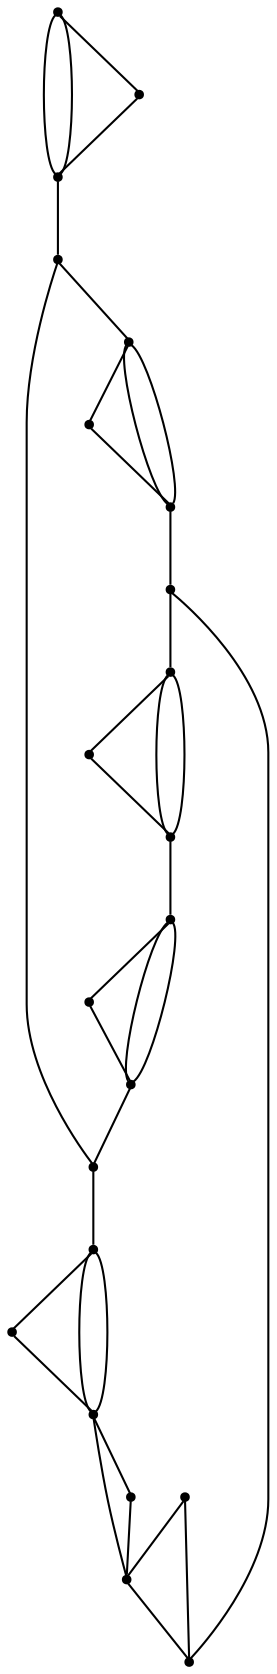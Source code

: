 graph {
  node [shape=point,comment="{\"directed\":false,\"doi\":\"10.4230/LIPIcs.GD.2024.12\",\"figure\":\"5 (2)\"}"]

  v0 [pos="1924.0382225262538,826.1794288131985"]
  v1 [pos="1857.3531891385853,826.1794288131983"]
  v2 [pos="1790.6681557509164,826.1794288131983"]
  v3 [pos="1657.298088975579,826.1794288131983"]
  v4 [pos="1523.9280222002415,826.1794288131985"]
  v5 [pos="1457.2429888125728,826.1794288131983"]
  v6 [pos="1390.5579554249039,826.1794288131983"]
  v7 [pos="1257.1878886495665,826.1794288131985"]
  v8 [pos="1190.5028552618978,826.1794288131985"]
  v9 [pos="1023.7903035906278,826.1794288131983"]
  v10 [pos="1057.1328202844622,826.1794288131985"]
  v11 [pos="990.4477868967934,826.1794288131985"]
  v12 [pos="823.7352034276215,826.1794288131983"]
  v13 [pos="857.077720121456,826.1794288131983"]
  v14 [pos="790.3926867337872,826.1794288131985"]
  v15 [pos="657.0226199584497,826.1794288131983"]
  v16 [pos="1723.9831223632477,826.1794288131985"]
  v17 [pos="1590.6130555879101,826.1794288131983"]
  v18 [pos="1323.8729220372352,826.1794288131985"]
  v19 [pos="1123.8179490658363,826.1794288131985"]
  v20 [pos="923.7627535091247,826.1794288131983"]
  v21 [pos="723.7076533461185,826.1794288131983"]

  v0 -- v2 [id="-1",pos="1924.0382225262538,826.1794288131985 1924.0382543241558,842.8466890916798 1915.702625150697,851.1803192309204 1903.1991813905092,855.3471343005408 1890.6957376303214,859.5139493701612 1874.0244792834042,859.5139493701612 1857.353220936487,859.5139493701612 1840.6819625895698,859.5139493701612 1824.0107042426525,859.5139493701612 1811.5072604824647,855.3471343005408 1799.003816722277,851.1803192309204 1790.6681875488182,842.8466890916798 1790.6681557509164,826.1794288131983"]
  v12 -- v13 [id="-3",pos="823.7352034276215,826.1794288131983 857.077720121456,826.1794288131983 857.077720121456,826.1794288131983 857.077720121456,826.1794288131983"]
  v13 -- v20 [id="-4",pos="857.077720121456,826.1794288131983 923.7627535091247,826.1794288131983 923.7627535091247,826.1794288131983 923.7627535091247,826.1794288131983"]
  v20 -- v11 [id="-5",pos="923.7627535091247,826.1794288131983 990.4477868967934,826.1794288131985 990.4477868967934,826.1794288131985 990.4477868967934,826.1794288131985"]
  v11 -- v9 [id="-6",pos="990.4477868967934,826.1794288131985 1023.7903035906278,826.1794288131983 1023.7903035906278,826.1794288131983 1023.7903035906278,826.1794288131983"]
  v9 -- v10 [id="-7",pos="1023.7903035906278,826.1794288131983 1057.1328202844622,826.1794288131985 1057.1328202844622,826.1794288131985 1057.1328202844622,826.1794288131985"]
  v10 -- v19 [id="-8",pos="1057.1328202844622,826.1794288131985 1123.8179490658363,826.1794288131985 1123.8179490658363,826.1794288131985 1123.8179490658363,826.1794288131985"]
  v19 -- v8 [id="-9",pos="1123.8179490658363,826.1794288131985 1190.5028552618978,826.1794288131985 1190.5028552618978,826.1794288131985 1190.5028552618978,826.1794288131985"]
  v8 -- v7 [id="-10",pos="1190.5028552618978,826.1794288131985 1257.1878886495665,826.1794288131985 1257.1878886495665,826.1794288131985 1257.1878886495665,826.1794288131985"]
  v7 -- v18 [id="-11",pos="1257.1878886495665,826.1794288131985 1323.8729220372352,826.1794288131985 1323.8729220372352,826.1794288131985 1323.8729220372352,826.1794288131985"]
  v18 -- v6 [id="-12",pos="1323.8729220372352,826.1794288131985 1390.5579554249039,826.1794288131983 1390.5579554249039,826.1794288131983 1390.5579554249039,826.1794288131983"]
  v6 -- v5 [id="-13",pos="1390.5579554249039,826.1794288131983 1457.2429888125728,826.1794288131983 1457.2429888125728,826.1794288131983 1457.2429888125728,826.1794288131983"]
  v5 -- v4 [id="-14",pos="1457.2429888125728,826.1794288131983 1523.9280222002415,826.1794288131985 1523.9280222002415,826.1794288131985 1523.9280222002415,826.1794288131985"]
  v4 -- v17 [id="-15",pos="1523.9280222002415,826.1794288131985 1590.6130555879101,826.1794288131983 1590.6130555879101,826.1794288131983 1590.6130555879101,826.1794288131983"]
  v17 -- v3 [id="-16",pos="1590.6130555879101,826.1794288131983 1657.298088975579,826.1794288131983 1657.298088975579,826.1794288131983 1657.298088975579,826.1794288131983"]
  v3 -- v16 [id="-17",pos="1657.298088975579,826.1794288131983 1723.9831223632477,826.1794288131985 1723.9831223632477,826.1794288131985 1723.9831223632477,826.1794288131985"]
  v16 -- v2 [id="-18",pos="1723.9831223632477,826.1794288131985 1790.6681557509164,826.1794288131983 1790.6681557509164,826.1794288131983 1790.6681557509164,826.1794288131983"]
  v2 -- v1 [id="-19",pos="1790.6681557509164,826.1794288131983 1857.3531891385853,826.1794288131983 1857.3531891385853,826.1794288131983 1857.3531891385853,826.1794288131983"]
  v1 -- v0 [id="-20",pos="1857.3531891385853,826.1794288131983 1924.0382225262538,826.1794288131985 1924.0382225262538,826.1794288131985 1924.0382225262538,826.1794288131985"]
  v15 -- v14 [id="-22",pos="657.0226199584497,826.1794288131983 657.0226199584497,842.8466890916798 665.3582491319083,851.1803192309204 677.8616928920961,855.3471343005408 690.365136652284,859.5139493701612 707.0363949992012,859.5139493701612 723.7076533461185,859.5139493701612 740.3789116930357,859.5139493701612 757.0501700399528,859.5139493701612 769.5536138001407,855.3471343005408 782.0570575603285,851.1803192309204 790.3926867337872,842.8466890916798 790.3926867337872,826.1794288131985"]
  v15 -- v14 [id="-23",pos="657.0226199584497,826.1794288131983 657.0226199584497,809.512168534717 665.3582491319083,801.1785383954764 677.8616928920961,797.011723325856 690.365136652284,792.8449082562356 707.0363949992012,792.8449082562356 723.7076533461185,792.8449082562356 740.3789116930357,792.8449082562356 757.0501700399528,792.8449082562356 769.5536138001407,797.011723325856 782.0570575603285,801.1785383954764 790.3926867337872,809.512168534717 790.3926867337872,826.1794288131985"]
  v13 -- v11 [id="-24",pos="857.077720121456,826.1794288131983 857.077720121456,842.8466890916798 865.4133492949145,851.1803192309204 877.9167930551024,855.3471343005408 890.4202368152903,859.5139493701612 907.0914951622075,859.5139493701612 923.7627535091247,859.5139493701612 940.4340118560418,859.5139493701612 957.105270202959,859.5139493701612 969.6087139631469,855.3471343005408 982.1121577233348,851.1803192309204 990.4477868967934,842.8466890916798 990.4477868967934,826.1794288131985"]
  v13 -- v11 [id="-25",pos="857.077720121456,826.1794288131983 857.077720121456,809.512168534717 865.4133492949145,801.1785383954764 877.9167930551024,797.011723325856 890.4202368152903,792.8449082562356 907.0914951622075,792.8449082562356 923.7627535091247,792.8449082562356 940.4340118560418,792.8449082562356 957.105270202959,792.8449082562356 969.6087139631469,797.011723325856 982.1121577233348,801.1785383954764 990.4477868967934,809.512168534717 990.4477868967934,826.1794288131985"]
  v12 -- v5 [id="-26",pos="823.7352034276215,826.1794288131983 823.7352034276215,851.1803192309204 840.4064617745387,859.5139493701612 893.2002001793909,863.6807644397815 945.9897412612034,867.8475795094018 1034.9058325323833,867.8475795094018 1129.3735830772926,867.8475795094018 1223.845403753634,867.8475795094018 1323.8729538351372,867.8475795094018 1382.2223580493471,863.6807644397815 1440.5717622635573,859.5139493701612 1457.2430206104746,851.1803192309204 1457.2429888125728,826.1794288131983"]
  v10 -- v8 [id="-27",pos="1057.1328202844622,826.1794288131985 1057.1328202844622,809.512168534717 1065.4684494579208,801.1785383954764 1077.9718932181086,797.011723325856 1090.4753369782966,792.8449082562356 1107.1465953252136,792.8449082562356 1123.817853672131,792.8449082562356 1140.489112019048,792.8449082562356 1157.1603703659653,792.8449082562356 1169.663814126153,797.011723325856 1182.167257886341,801.1785383954764 1190.5028870597996,809.512168534717 1190.5028552618978,826.1794288131985"]
  v9 -- v1 [id="-28",pos="1023.7903035906278,826.1794288131983 1023.7903035906278,801.1785383954764 1040.461561937545,792.8449082562356 1112.7021975387681,788.6780931866153 1184.9472848462453,784.511278116995 1312.7572977017742,784.511278116995 1440.5717622635573,784.511278116995 1568.3860996337332,784.511278116995 1696.1963668724768,784.511278116995 1768.4411997967395,788.6780931866153 1840.6819625895698,792.8449082562356 1857.353220936487,801.1785383954764 1857.3531891385853,826.1794288131983"]
  v8 -- v10 [id="-29",pos="1190.5028552618978,826.1794288131985 1190.5028870597996,842.8466890916798 1182.167257886341,851.1803192309204 1169.663814126153,855.3471343005408 1157.1603703659653,859.5139493701612 1140.489112019048,859.5139493701612 1123.817853672131,859.5139493701612 1107.1465953252136,859.5139493701612 1090.4753369782966,859.5139493701612 1077.9718932181086,855.3471343005408 1065.4684494579208,851.1803192309204 1057.1328202844622,842.8466890916798 1057.1328202844622,826.1794288131985"]
  v7 -- v6 [id="-30",pos="1257.1878886495665,826.1794288131985 1257.1879204474683,842.8466890916798 1265.523549620927,851.1803192309204 1278.0269933811148,855.3471343005408 1290.5304371413026,859.5139493701612 1307.20169548822,859.5139493701612 1323.8729538351372,859.5139493701612 1340.5442121820543,859.5139493701612 1357.2154705289715,859.5139493701612 1369.7189142891593,855.3471343005408 1382.2223580493471,851.1803192309204 1390.5579872228059,842.8466890916798 1390.5579554249039,826.1794288131983"]
  v6 -- v7 [id="-31",pos="1390.5579554249039,826.1794288131983 1390.5579872228059,809.512168534717 1382.2223580493471,801.1785383954764 1369.7189142891593,797.011723325856 1357.2154705289715,792.8449082562356 1340.5442121820543,792.8449082562356 1323.8729538351372,792.8449082562356 1307.20169548822,792.8449082562356 1290.5304371413026,792.8449082562356 1278.0269933811148,797.011723325856 1265.523549620927,801.1785383954764 1257.1879204474683,809.512168534717 1257.1878886495665,826.1794288131985"]
  v4 -- v3 [id="-32",pos="1523.9280222002415,826.1794288131985 1523.9280539981432,809.512168534717 1532.263683171602,801.1785383954764 1544.7671269317898,797.011723325856 1557.2705706919776,792.8449082562356 1573.9418290388949,792.8449082562356 1590.6130873858122,792.8449082562356 1607.2843457327292,792.8449082562356 1623.9556040796465,792.8449082562356 1636.4590478398343,797.011723325856 1648.962491600022,801.1785383954764 1657.2981207734808,809.512168534717 1657.298088975579,826.1794288131983"]
  v4 -- v3 [id="-33",pos="1523.9280222002415,826.1794288131985 1523.9280539981432,842.8466890916798 1532.263683171602,851.1803192309204 1544.7671269317898,855.3471343005408 1557.2705706919776,859.5139493701612 1573.9418290388949,859.5139493701612 1590.6130873858122,859.5139493701612 1607.2843457327292,859.5139493701612 1623.9556040796465,859.5139493701612 1636.4590478398343,855.3471343005408 1648.962491600022,851.1803192309204 1657.2981207734808,842.8466890916798 1657.298088975579,826.1794288131983"]
  v15 -- v21 [id="-34",pos="657.0226199584497,826.1794288131983 723.7076533461185,826.1794288131983 723.7076533461185,826.1794288131983 723.7076533461185,826.1794288131983"]
  v3 -- v2 [id="-35",pos="1657.298088975579,826.1794288131983 1657.2981207734808,809.512168534717 1665.6337499469394,801.1785383954764 1678.1371937071272,797.011723325856 1690.6406374673152,792.8449082562356 1707.3118958142322,792.8449082562356 1723.9831541611495,792.8449082562356 1740.6544125080668,792.8449082562356 1757.3256708549839,792.8449082562356 1769.8291146151719,797.011723325856 1782.3325583753597,801.1785383954764 1790.6681875488182,809.512168534717 1790.6681557509164,826.1794288131983"]
  v14 -- v12 [id="-36",pos="790.3926867337872,826.1794288131985 823.7352034276215,826.1794288131983 823.7352034276215,826.1794288131983 823.7352034276215,826.1794288131983"]
  v21 -- v14 [id="-37",pos="723.7076533461185,826.1794288131983 790.3926867337872,826.1794288131985 790.3926867337872,826.1794288131985 790.3926867337872,826.1794288131985"]
}